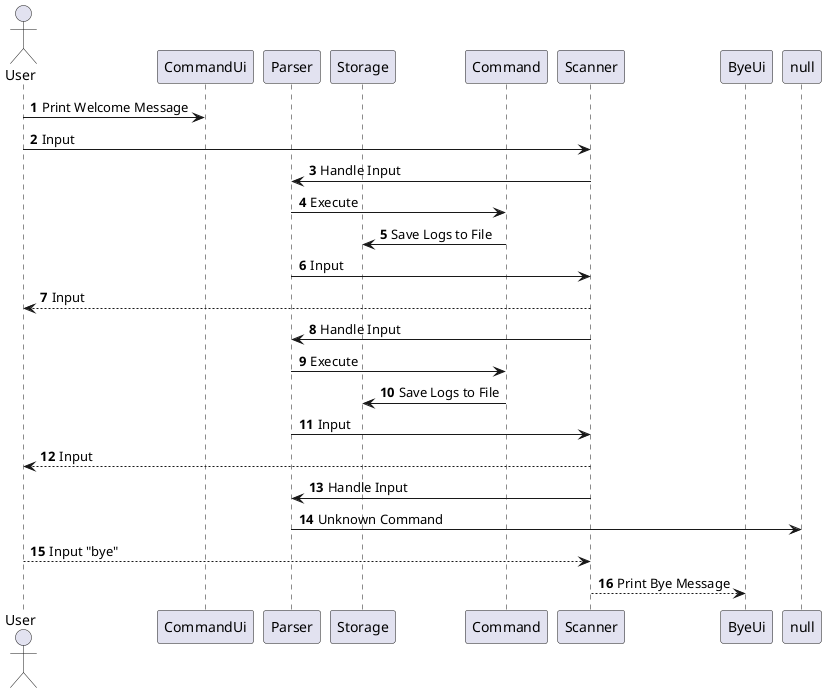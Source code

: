 @startuml
autonumber

actor User
participant "CommandUi" as CommandUi
participant "Parser" as Parser
participant "Storage" as Storage
participant "Command" as Command
participant "Scanner" as Scanner
participant "ByeUi" as ByeUi

User -> CommandUi: Print Welcome Message
User -> Scanner: Input
Scanner -> Parser: Handle Input
Parser -> Command: Execute
Command -> Storage: Save Logs to File
Parser -> Scanner: Input
User <-- Scanner: Input
Scanner -> Parser: Handle Input
Parser -> Command: Execute
Command -> Storage: Save Logs to File
Parser -> Scanner: Input
User <-- Scanner: Input
Scanner -> Parser: Handle Input
Parser -> null: Unknown Command
User --> Scanner: Input "bye"
Scanner --> ByeUi: Print Bye Message
@enduml